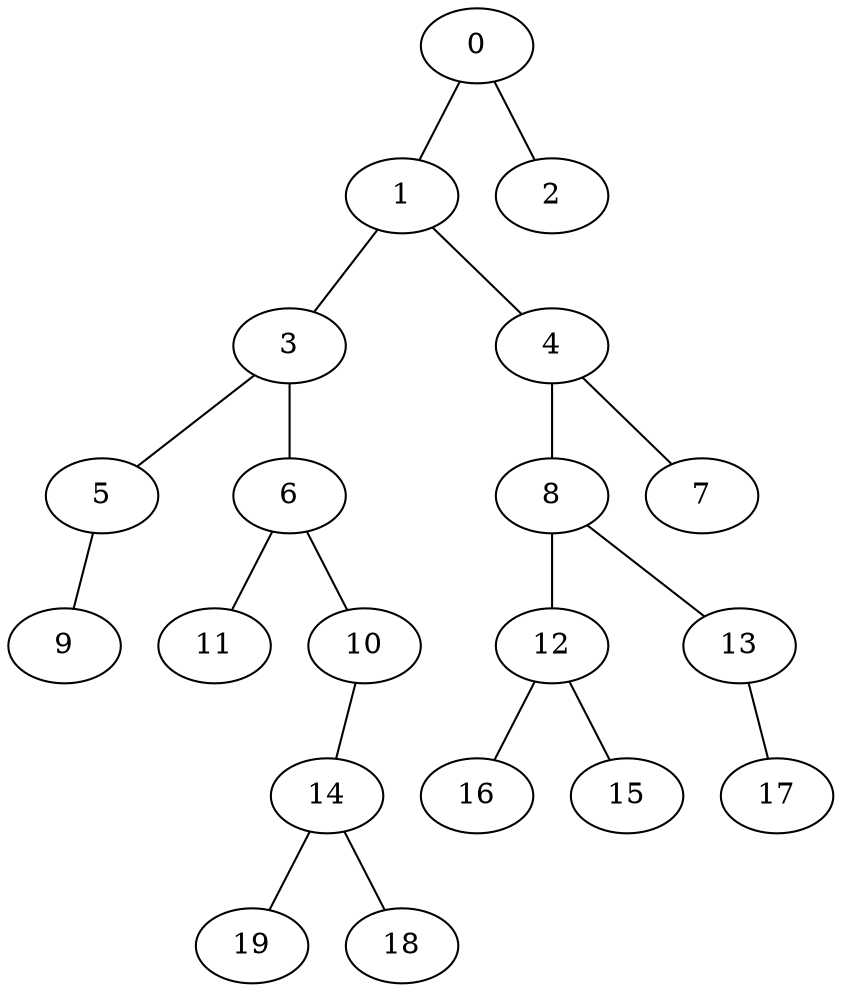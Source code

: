 
graph graphname {
    0 -- 1
0 -- 2
1 -- 3
1 -- 4
3 -- 5
3 -- 6
4 -- 8
4 -- 7
5 -- 9
6 -- 11
6 -- 10
8 -- 12
8 -- 13
10 -- 14
12 -- 16
12 -- 15
13 -- 17
14 -- 19
14 -- 18

}
